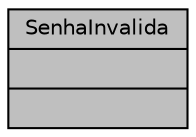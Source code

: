 digraph "SenhaInvalida"
{
 // LATEX_PDF_SIZE
  edge [fontname="Helvetica",fontsize="10",labelfontname="Helvetica",labelfontsize="10"];
  node [fontname="Helvetica",fontsize="10",shape=record];
  Node1 [label="{SenhaInvalida\n||}",height=0.2,width=0.4,color="black", fillcolor="grey75", style="filled", fontcolor="black",tooltip="Exceção lançada para senha inválida."];
}
